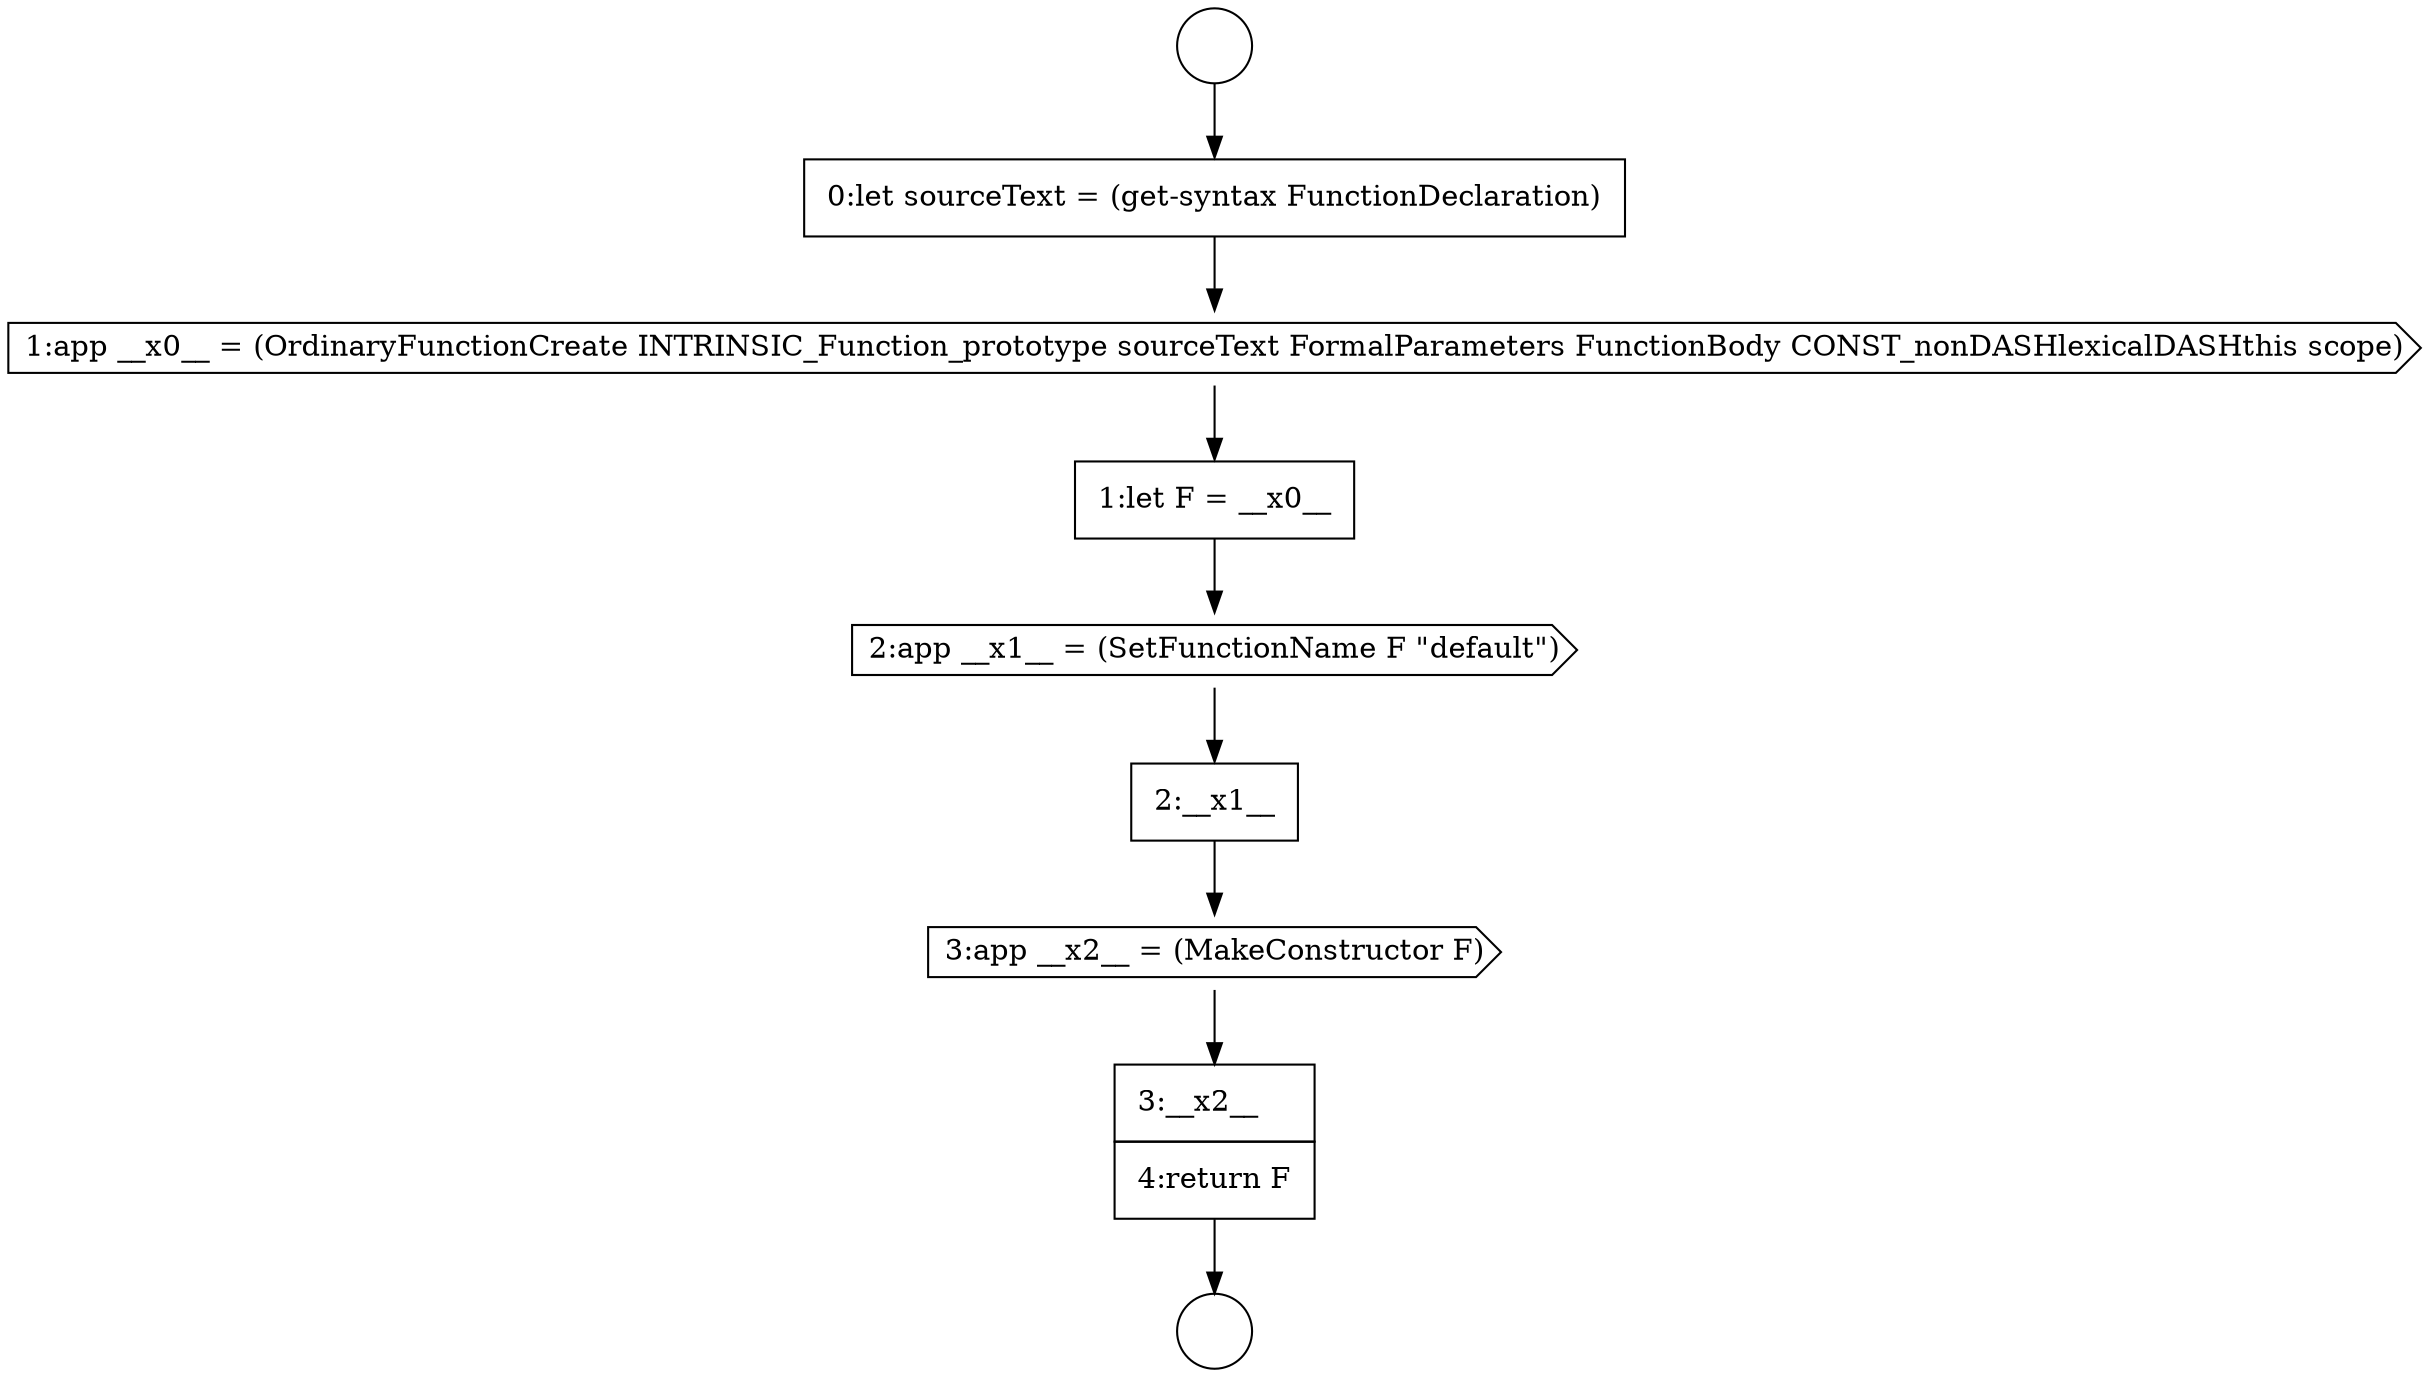 digraph {
  node8883 [shape=cds, label=<<font color="black">3:app __x2__ = (MakeConstructor F)</font>> color="black" fillcolor="white" style=filled]
  node8880 [shape=none, margin=0, label=<<font color="black">
    <table border="0" cellborder="1" cellspacing="0" cellpadding="10">
      <tr><td align="left">1:let F = __x0__</td></tr>
    </table>
  </font>> color="black" fillcolor="white" style=filled]
  node8878 [shape=none, margin=0, label=<<font color="black">
    <table border="0" cellborder="1" cellspacing="0" cellpadding="10">
      <tr><td align="left">0:let sourceText = (get-syntax FunctionDeclaration)</td></tr>
    </table>
  </font>> color="black" fillcolor="white" style=filled]
  node8884 [shape=none, margin=0, label=<<font color="black">
    <table border="0" cellborder="1" cellspacing="0" cellpadding="10">
      <tr><td align="left">3:__x2__</td></tr>
      <tr><td align="left">4:return F</td></tr>
    </table>
  </font>> color="black" fillcolor="white" style=filled]
  node8877 [shape=circle label=" " color="black" fillcolor="white" style=filled]
  node8882 [shape=none, margin=0, label=<<font color="black">
    <table border="0" cellborder="1" cellspacing="0" cellpadding="10">
      <tr><td align="left">2:__x1__</td></tr>
    </table>
  </font>> color="black" fillcolor="white" style=filled]
  node8876 [shape=circle label=" " color="black" fillcolor="white" style=filled]
  node8879 [shape=cds, label=<<font color="black">1:app __x0__ = (OrdinaryFunctionCreate INTRINSIC_Function_prototype sourceText FormalParameters FunctionBody CONST_nonDASHlexicalDASHthis scope)</font>> color="black" fillcolor="white" style=filled]
  node8881 [shape=cds, label=<<font color="black">2:app __x1__ = (SetFunctionName F &quot;default&quot;)</font>> color="black" fillcolor="white" style=filled]
  node8876 -> node8878 [ color="black"]
  node8882 -> node8883 [ color="black"]
  node8881 -> node8882 [ color="black"]
  node8883 -> node8884 [ color="black"]
  node8878 -> node8879 [ color="black"]
  node8879 -> node8880 [ color="black"]
  node8884 -> node8877 [ color="black"]
  node8880 -> node8881 [ color="black"]
}
